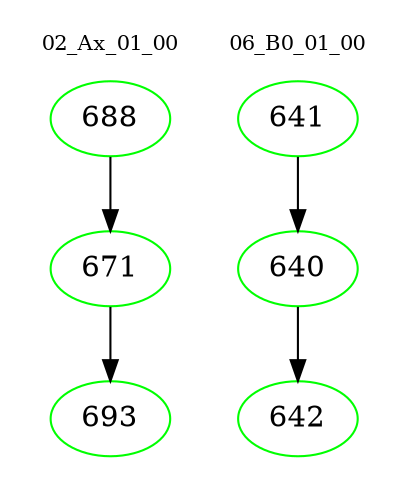 digraph{
subgraph cluster_0 {
color = white
label = "02_Ax_01_00";
fontsize=10;
T0_688 [label="688", color="green"]
T0_688 -> T0_671 [color="black"]
T0_671 [label="671", color="green"]
T0_671 -> T0_693 [color="black"]
T0_693 [label="693", color="green"]
}
subgraph cluster_1 {
color = white
label = "06_B0_01_00";
fontsize=10;
T1_641 [label="641", color="green"]
T1_641 -> T1_640 [color="black"]
T1_640 [label="640", color="green"]
T1_640 -> T1_642 [color="black"]
T1_642 [label="642", color="green"]
}
}
